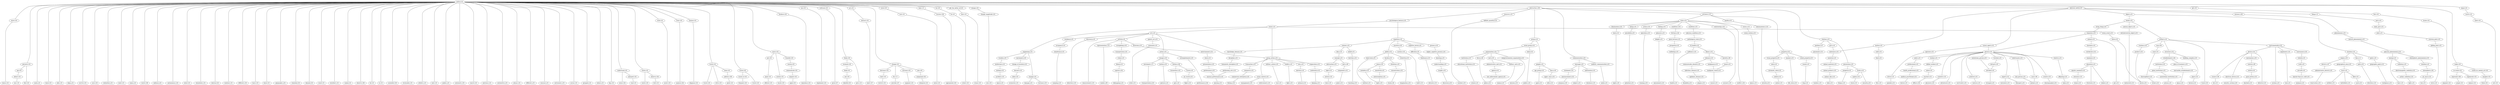 graph parent {
	"move.v.03" -- "dance.v.01" [len=1.00]
	"interpret.v.01" -- "read.v.01" [len=1.00]
	"observe.v.04" -- "bird.v.01" [len=1.00]
	"discipline.n.01" -- "humanistic_discipline.n.01" [len=1.00]
	"think.v.01" -- "see.v.05" [len=1.00]
	"scientist.n.01" -- "physicist.n.01" [len=1.00]
	"put.v.01" -- "plant.v.01" [len=1.00]
	"interact.v.01" -- "meet.v.07" [len=1.00]
	"perceive.v.01" -- "feel.v.03" [len=1.00]
	"perceive.v.01" -- "spy.v.03" [len=1.00]
	"placental.n.01" -- "livestock.n.01" [len=1.00]
	"placental.n.01" -- "rodent.n.01" [len=1.00]
	"placental.n.01" -- "aquatic_mammal.n.01" [len=1.00]
	"entity.n.01" -- "used.a.01" [len=1.00]
	"entity.n.01" -- "move.v.03" [len=1.00]
	"entity.n.01" -- "know.v.02" [len=1.00]
	"entity.n.01" -- "able.s.02" [len=1.00]
	"entity.n.01" -- "deep.a.01" [len=1.00]
	"entity.n.01" -- "survive.v.01" [len=1.00]
	"entity.n.01" -- "save.v.03" [len=1.00]
	"entity.n.01" -- "unfamiliar.a.01" [len=1.00]
	"entity.n.01" -- "meet.v.01" [len=1.00]
	"entity.n.01" -- "some.a.01" [len=1.00]
	"entity.n.01" -- "watch.v.06" [len=1.00]
	"entity.n.01" -- "military.a.02" [len=1.00]
	"entity.n.01" -- "autonomous.s.02" [len=1.00]
	"entity.n.01" -- "enter.v.01" [len=1.00]
	"entity.n.01" -- "immediate.s.01" [len=1.00]
	"entity.n.01" -- "destroy.v.02" [len=1.00]
	"entity.n.01" -- "modular.s.01" [len=1.00]
	"entity.n.01" -- "different.s.05" [len=1.00]
	"entity.n.01" -- "learn.v.02" [len=1.00]
	"entity.n.01" -- "know.v.01" [len=1.00]
	"entity.n.01" -- "geographic.a.01" [len=1.00]
	"entity.n.01" -- "remotely.r.02" [len=1.00]
	"entity.n.01" -- "densely.r.02" [len=1.00]
	"entity.n.01" -- "small.r.01" [len=1.00]
	"entity.n.01" -- "excellent.s.01" [len=1.00]
	"entity.n.01" -- "calmly.r.01" [len=1.00]
	"entity.n.01" -- "observe.v.06" [len=1.00]
	"entity.n.01" -- "be.v.01" [len=1.00]
	"entity.n.01" -- "in.r.01" [len=1.00]
	"entity.n.01" -- "assemble.v.03" [len=1.00]
	"entity.n.01" -- "invaluable.s.01" [len=1.00]
	"entity.n.01" -- "athletic.a.01" [len=1.00]
	"entity.n.01" -- "next.r.01" [len=1.00]
	"entity.n.01" -- "public.a.01" [len=1.00]
	"entity.n.01" -- "automatic.s.03" [len=1.00]
	"entity.n.01" -- "search.v.01" [len=1.00]
	"entity.n.01" -- "previous.s.01" [len=1.00]
	"entity.n.01" -- "automotive.a.01" [len=1.00]
	"entity.n.01" -- "always.r.01" [len=1.00]
	"entity.n.01" -- "different.a.01" [len=1.00]
	"entity.n.01" -- "unusual.a.01" [len=1.00]
	"entity.n.01" -- "astronomic.a.01" [len=1.00]
	"entity.n.01" -- "across.r.01" [len=1.00]
	"entity.n.01" -- "grouped.s.01" [len=1.00]
	"entity.n.01" -- "indoor.a.01" [len=1.00]
	"entity.n.01" -- "perceive.v.01" [len=1.00]
	"entity.n.01" -- "big.s.05" [len=1.00]
	"entity.n.01" -- "understand.v.01" [len=1.00]
	"entity.n.01" -- "watch.v.01" [len=1.00]
	"entity.n.01" -- "work.v.01" [len=1.00]
	"entity.n.01" -- "treat.v.03" [len=1.00]
	"entity.n.01" -- "analyze.v.01" [len=1.00]
	"entity.n.01" -- "travel.v.01" [len=1.00]
	"entity.n.01" -- "travel.v.03" [len=1.00]
	"entity.n.01" -- "move.v.02" [len=1.00]
	"entity.n.01" -- "produce.v.02" [len=1.00]
	"entity.n.01" -- "use.v.01" [len=1.00]
	"entity.n.01" -- "cultivate.v.01" [len=1.00]
	"entity.n.01" -- "think.v.03" [len=1.00]
	"entity.n.01" -- "act.v.01" [len=1.00]
	"entity.n.01" -- "change.v.01" [len=1.00]
	"entity.n.01" -- "cover.v.01" [len=1.00]
	"entity.n.01" -- "take.v.21" [len=1.00]
	"entity.n.01" -- "be.v.03" [len=1.00]
	"entity.n.01" -- "get_the_better_of.v.01" [len=1.00]
	"entity.n.01" -- "change.v.02" [len=1.00]
	"entity.n.01" -- "physical_entity.n.01" [len=1.00]
	"entity.n.01" -- "abstraction.n.06" [len=1.00]
	"entity.n.01" -- "get.v.01" [len=1.00]
	"entity.n.01" -- "make.v.03" [len=1.00]
	"entity.n.01" -- "equal.v.01" [len=1.00]
	"malignant_tumor.n.01" -- "cancer.n.01" [len=1.00]
	"path.n.03" -- "direction.n.01" [len=1.00]
	"offspring.n.01" -- "baby.n.02" [len=1.00]
	"device.n.01" -- "detector.n.01" [len=1.00]
	"device.n.01" -- "runner.n.09" [len=1.00]
	"device.n.01" -- "electrical_device.n.01" [len=1.00]
	"device.n.01" -- "mechanism.n.05" [len=1.00]
	"instrumentality.n.03" -- "system.n.01" [len=1.00]
	"instrumentality.n.03" -- "device.n.01" [len=1.00]
	"instrumentality.n.03" -- "implement.n.01" [len=1.00]
	"instrumentality.n.03" -- "conveyance.n.03" [len=1.00]
	"understand.v.01" -- "interpret.v.01" [len=1.00]
	"understand.v.01" -- "sense.v.04" [len=1.00]
	"person.n.01" -- "adventurer.n.01" [len=1.00]
	"person.n.01" -- "survivalist.n.01" [len=1.00]
	"person.n.01" -- "scientist.n.01" [len=1.00]
	"person.n.01" -- "achiever.n.01" [len=1.00]
	"person.n.01" -- "expert.n.01" [len=1.00]
	"person.n.01" -- "case.n.06" [len=1.00]
	"person.n.01" -- "creator.n.02" [len=1.00]
	"person.n.01" -- "relative.n.01" [len=1.00]
	"person.n.01" -- "unwelcome_person.n.01" [len=1.00]
	"person.n.01" -- "unfortunate.n.01" [len=1.00]
	"person.n.01" -- "traveler.n.01" [len=1.00]
	"person.n.01" -- "adult.n.01" [len=1.00]
	"person.n.01" -- "worker.n.01" [len=1.00]
	"wellbeing.n.01" -- "health.n.01" [len=1.00]
	"entree.n.02" -- "door.n.03" [len=1.00]
	"achiever.n.01" -- "natural.n.01" [len=1.00]
	"definite_quantity.n.01" -- "number.n.02" [len=1.00]
	"tract.n.01" -- "outfield.n.01" [len=1.00]
	"tract.n.01" -- "battlefield.n.01" [len=1.00]
	"tract.n.01" -- "field.n.01" [len=1.00]
	"watch.v.01" -- "observe.v.04" [len=1.00]
	"watch.v.01" -- "watch.v.03" [len=1.00]
	"fix.v.12" -- "provide.v.07" [len=1.00]
	"work.v.01" -- "assist.v.02" [len=1.00]
	"creativity.n.01" -- "imagination.n.01" [len=1.00]
	"social_station.n.01" -- "place.n.10" [len=1.00]
	"inhumaneness.n.01" -- "atrocity.n.01" [len=1.00]
	"military_unit.n.01" -- "enemy.n.01" [len=1.00]
	"election.n.01" -- "primary.n.01" [len=1.00]
	"assets.n.01" -- "security.n.02" [len=1.00]
	"assets.n.01" -- "capital.n.01" [len=1.00]
	"mercantile_establishment.n.01" -- "plaza.n.02" [len=1.00]
	"treat.v.03" -- "analyze.v.04" [len=1.00]
	"upper_class.n.01" -- "elite.n.01" [len=1.00]
	"administrative_district.n.01" -- "reservation.n.01" [len=1.00]
	"representation.n.10" -- "model.n.09" [len=1.00]
	"discovery.n.01" -- "detection.n.02" [len=1.00]
	"expert.n.01" -- "therapist.n.01" [len=1.00]
	"expert.n.01" -- "calculator.n.01" [len=1.00]
	"placement.n.01" -- "tandem.n.01" [len=1.00]
	"see.v.05" -- "identify.v.03" [len=1.00]
	"thoroughfare.n.01" -- "street.n.01" [len=1.00]
	"change.n.01" -- "increase.n.02" [len=1.00]
	"change.n.01" -- "damage.n.01" [len=1.00]
	"doctrine.n.01" -- "teaching.n.02" [len=1.00]
	"force.n.04" -- "police.n.01" [len=1.00]
	"law_enforcement_agency.n.01" -- "police.n.01" [len=1.00]
	"analyze.v.01" -- "diagnose.v.01" [len=1.00]
	"locate.v.01" -- "pinpoint.v.01" [len=1.00]
	"travel.v.01" -- "travel.v.05" [len=1.00]
	"travel.v.01" -- "drive.v.02" [len=1.00]
	"travel.v.01" -- "come.v.01" [len=1.00]
	"heavier-than-air_craft.n.01" -- "airplane.n.01" [len=1.00]
	"animal.n.01" -- "pet.n.01" [len=1.00]
	"animal.n.01" -- "chordate.n.01" [len=1.00]
	"actinic_radiation.n.01" -- "light.n.01" [len=1.00]
	"capture.n.04" -- "kidnapping.n.01" [len=1.00]
	"product.n.02" -- "movie.n.01" [len=1.00]
	"show.n.03" -- "movie.n.01" [len=1.00]
	"movement.n.11" -- "transportation.n.02" [len=1.00]
	"compound.v.05" -- "integrate.v.01" [len=1.00]
	"insight.n.03" -- "discovery.n.03" [len=1.00]
	"knowledge_domain.n.01" -- "discipline.n.01" [len=1.00]
	"runner.n.09" -- "ski.n.01" [len=1.00]
	"imagine.v.01" -- "think.v.05" [len=1.00]
	"food.n.02" -- "fish.n.02" [len=1.00]
	"motion.n.03" -- "gesture.n.01" [len=1.00]
	"dark.n.01" -- "night.n.05" [len=1.00]
	"conformity.n.02" -- "keeping.n.01" [len=1.00]
	"intruder.n.01" -- "stranger.n.01" [len=1.00]
	"accident.n.01" -- "injury.n.02" [len=1.00]
	"hindrance.n.01" -- "obstacle.n.01" [len=1.00]
	"plant.v.01" -- "afforest.v.01" [len=1.00]
	"evaluate.v.02" -- "think.v.01" [len=1.00]
	"request.v.01" -- "apply.v.03" [len=1.00]
	"detect.v.01" -- "see.v.19" [len=1.00]
	"capital.n.01" -- "stock.n.01" [len=1.00]
	"announcement.n.02" -- "program.n.05" [len=1.00]
	"unfitness.n.01" -- "disability.n.01" [len=1.00]
	"animal_skin.n.01" -- "hide.n.01" [len=1.00]
	"push_button.n.01" -- "doorbell.n.01" [len=1.00]
	"electrical_device.n.01" -- "security_system.n.02" [len=1.00]
	"geographic_point.n.01" -- "workplace.n.01" [len=1.00]
	"energy.n.01" -- "heat.n.01" [len=1.00]
	"energy.n.01" -- "radiation.n.01" [len=1.00]
	"activity.n.01" -- "measurement.n.01" [len=1.00]
	"activity.n.01" -- "representation.n.10" [len=1.00]
	"activity.n.01" -- "wrongdoing.n.02" [len=1.00]
	"activity.n.01" -- "diversion.n.01" [len=1.00]
	"travel.v.03" -- "travel.v.02" [len=1.00]
	"travel.v.03" -- "travel_to.v.01" [len=1.00]
	"nongovernmental_organization.n.01" -- "mission.n.01" [len=1.00]
	"inhabitancy.n.01" -- "camping.n.01" [len=1.00]
	"air_mass.n.01" -- "low.n.01" [len=1.00]
	"artifact.n.01" -- "track.n.03" [len=1.00]
	"artifact.n.01" -- "instrumentality.n.03" [len=1.00]
	"artifact.n.01" -- "creation.n.02" [len=1.00]
	"artifact.n.01" -- "way.n.06" [len=1.00]
	"artifact.n.01" -- "structure.n.01" [len=1.00]
	"exteroception.n.01" -- "sight.n.03" [len=1.00]
	"modality.n.03" -- "sight.n.03" [len=1.00]
	"relationship.n.03" -- "account.n.03" [len=1.00]
	"property.n.01" -- "things.n.01" [len=1.00]
	"coat.v.01" -- "metal.v.01" [len=1.00]
	"assume.v.06" -- "appropriate.v.02" [len=1.00]
	"regenerate.v.01" -- "replace.v.01" [len=1.00]
	"field.n.01" -- "yard.n.02" [len=1.00]
	"meet.v.05" -- "suit.v.01" [len=1.00]
	"medical_practitioner.n.01" -- "doctor.n.01" [len=1.00]
	"body.n.02" -- "public.n.02" [len=1.00]
	"concentration.n.05" -- "study.n.04" [len=1.00]
	"slide.n.02" -- "avalanche.n.01" [len=1.00]
	"lie.v.01" -- "orient.v.01" [len=1.00]
	"beat.v.01" -- "cream.v.02" [len=1.00]
	"educational_institution.n.01" -- "school.n.01" [len=1.00]
	"custom.n.02" -- "habit.n.01" [len=1.00]
	"move.v.02" -- "put.v.01" [len=1.00]
	"move.v.02" -- "station.v.01" [len=1.00]
	"move.v.02" -- "transfer.v.02" [len=1.00]
	"produce.v.02" -- "reproduce.v.01" [len=1.00]
	"possibility.n.02" -- "potential.n.01" [len=1.00]
	"musical_performance.n.01" -- "playing.n.01" [len=1.00]
	"auditory_communication.n.01" -- "audio.n.01" [len=1.00]
	"implement.n.01" -- "tool.n.01" [len=1.00]
	"travel_to.v.01" -- "frequent.v.02" [len=1.00]
	"limit.v.02" -- "restrict.v.01" [len=1.00]
	"social_control.n.01" -- "enforcement.n.01" [len=1.00]
	"social_control.n.01" -- "management.n.01" [len=1.00]
	"use.v.01" -- "implement.v.01" [len=1.00]
	"address.v.09" -- "greet.v.01" [len=1.00]
	"gliding_joint.n.01" -- "wrist.n.01" [len=1.00]
	"epidemic_disease.n.01" -- "plague.n.01" [len=1.00]
	"yellow.n.01" -- "amber.n.01" [len=1.00]
	"command.n.01" -- "order.n.01" [len=1.00]
	"extraterrestrial_object.n.01" -- "meteoroid.n.01" [len=1.00]
	"cultivate.v.01" -- "grow.v.07" [len=1.00]
	"case.n.06" -- "patient.n.01" [len=1.00]
	"sick_person.n.01" -- "patient.n.01" [len=1.00]
	"cetacean.n.01" -- "whale.n.02" [len=1.00]
	"think.v.03" -- "give.v.10" [len=1.00]
	"think.v.03" -- "evaluate.v.02" [len=1.00]
	"age_group.n.01" -- "aged.n.01" [len=1.00]
	"increase.v.02" -- "augment.v.01" [len=1.00]
	"creator.n.02" -- "choreographer.n.01" [len=1.00]
	"plant.n.01" -- "factory.n.01" [len=1.00]
	"commercial_enterprise.n.02" -- "fishing.n.02" [len=1.00]
	"act.v.01" -- "interact.v.01" [len=1.00]
	"driver.n.01" -- "speeder.n.01" [len=1.00]
	"mariner.n.01" -- "officer.n.04" [len=1.00]
	"military_action.n.01" -- "war.n.01" [len=1.00]
	"message.n.02" -- "subject.n.01" [len=1.00]
	"message.n.02" -- "information.n.01" [len=1.00]
	"message.n.02" -- "statement.n.01" [len=1.00]
	"station.v.01" -- "locate.v.03" [len=1.00]
	"change_magnitude.v.01" -- "size.v.03" [len=1.00]
	"accomplishment.n.01" -- "performance.n.04" [len=1.00]
	"manner.n.01" -- "life_style.n.01" [len=1.00]
	"operation.n.01" -- "running.n.03" [len=1.00]
	"information.n.01" -- "database.n.01" [len=1.00]
	"delight.n.01" -- "amusement.n.01" [len=1.00]
	"correctional_institution.n.01" -- "prison.n.01" [len=1.00]
	"represent.v.09" -- "graph.v.01" [len=1.00]
	"locomotion.n.02" -- "gait.n.02" [len=1.00]
	"conflict.n.01" -- "fight.n.02" [len=1.00]
	"state.n.02" -- "conflict.n.04" [len=1.00]
	"state.n.02" -- "relationship.n.03" [len=1.00]
	"state.n.02" -- "status.n.01" [len=1.00]
	"state.n.02" -- "illumination.n.02" [len=1.00]
	"state.n.02" -- "being.n.01" [len=1.00]
	"state.n.02" -- "action.n.02" [len=1.00]
	"state.n.02" -- "feeling.n.01" [len=1.00]
	"state.n.02" -- "condition.n.03" [len=1.00]
	"state.n.02" -- "condition.n.01" [len=1.00]
	"component.n.01" -- "point.n.01" [len=1.00]
	"know-how.n.01" -- "method.n.01" [len=1.00]
	"air_travel.n.01" -- "flight.n.02" [len=1.00]
	"sound.n.01" -- "ring.n.01" [len=1.00]
	"mammal.n.01" -- "placental.n.01" [len=1.00]
	"malignancy.n.01" -- "malignant_tumor.n.01" [len=1.00]
	"tumor.n.01" -- "malignant_tumor.n.01" [len=1.00]
	"line.n.11" -- "path.n.03" [len=1.00]
	"relative.n.01" -- "offspring.n.01" [len=1.00]
	"causal_agent.n.01" -- "person.n.01" [len=1.00]
	"causal_agent.n.01" -- "operator.n.02" [len=1.00]
	"organism.n.01" -- "person.n.01" [len=1.00]
	"organism.n.01" -- "animal.n.01" [len=1.00]
	"prosperity.n.02" -- "wellbeing.n.01" [len=1.00]
	"right.n.01" -- "entree.n.02" [len=1.00]
	"measure.n.02" -- "definite_quantity.n.01" [len=1.00]
	"geographical_area.n.01" -- "tract.n.01" [len=1.00]
	"change.v.01" -- "fix.v.12" [len=1.00]
	"change.v.01" -- "increase.v.02" [len=1.00]
	"change.v.01" -- "mix.v.05" [len=1.00]
	"change.v.01" -- "decrease.v.02" [len=1.00]
	"ability.n.02" -- "creativity.n.01" [len=1.00]
	"ability.n.02" -- "know-how.n.01" [len=1.00]
	"ability.n.02" -- "faculty.n.01" [len=1.00]
	"status.n.01" -- "social_station.n.01" [len=1.00]
	"quality.n.01" -- "inhumaneness.n.01" [len=1.00]
	"unit.n.03" -- "military_unit.n.01" [len=1.00]
	"unit.n.03" -- "administrative_unit.n.01" [len=1.00]
	"vote.n.02" -- "election.n.01" [len=1.00]
	"possession.n.02" -- "assets.n.01" [len=1.00]
	"possession.n.02" -- "property.n.01" [len=1.00]
	"place_of_business.n.01" -- "mercantile_establishment.n.01" [len=1.00]
	"class.n.03" -- "upper_class.n.01" [len=1.00]
	"district.n.01" -- "administrative_district.n.01" [len=1.00]
	"act.n.02" -- "discovery.n.01" [len=1.00]
	"act.n.02" -- "activity.n.01" [len=1.00]
	"act.n.02" -- "group_action.n.01" [len=1.00]
	"act.n.02" -- "speech_act.n.01" [len=1.00]
	"act.n.02" -- "action.n.01" [len=1.00]
	"act.n.02" -- "residency.n.01" [len=1.00]
	"position.n.07" -- "placement.n.01" [len=1.00]
	"road.n.01" -- "thoroughfare.n.01" [len=1.00]
	"happening.n.01" -- "change.n.01" [len=1.00]
	"happening.n.01" -- "trouble.n.03" [len=1.00]
	"happening.n.01" -- "movement.n.03" [len=1.00]
	"belief.n.01" -- "doctrine.n.01" [len=1.00]
	"organization.n.01" -- "force.n.04" [len=1.00]
	"organization.n.01" -- "nongovernmental_organization.n.01" [len=1.00]
	"organization.n.01" -- "unit.n.03" [len=1.00]
	"organization.n.01" -- "institution.n.01" [len=1.00]
	"agency.n.01" -- "law_enforcement_agency.n.01" [len=1.00]
	"find.v.03" -- "locate.v.01" [len=1.00]
	"aircraft.n.01" -- "heavier-than-air_craft.n.01" [len=1.00]
	"electromagnetic_radiation.n.01" -- "actinic_radiation.n.01" [len=1.00]
	"felony.n.01" -- "capture.n.04" [len=1.00]
	"creation.n.02" -- "product.n.02" [len=1.00]
	"social_event.n.01" -- "show.n.03" [len=1.00]
	"change.n.03" -- "movement.n.11" [len=1.00]
	"change.n.03" -- "motion.n.03" [len=1.00]
	"change.n.03" -- "motion.n.06" [len=1.00]
	"mix.v.05" -- "compound.v.05" [len=1.00]
	"understanding.n.01" -- "insight.n.03" [len=1.00]
	"content.n.05" -- "knowledge_domain.n.01" [len=1.00]
	"content.n.05" -- "belief.n.01" [len=1.00]
	"content.n.05" -- "idea.n.01" [len=1.00]
	"create_by_mental_act.v.01" -- "imagine.v.01" [len=1.00]
	"solid.n.01" -- "food.n.02" [len=1.00]
	"illumination.n.02" -- "dark.n.01" [len=1.00]
	"cooperation.n.01" -- "conformity.n.02" [len=1.00]
	"entrant.n.03" -- "intruder.n.01" [len=1.00]
	"unwelcome_person.n.01" -- "intruder.n.01" [len=1.00]
	"mishap.n.02" -- "accident.n.01" [len=1.00]
	"difficulty.n.02" -- "hindrance.n.01" [len=1.00]
	"communicate.v.01" -- "request.v.01" [len=1.00]
	"spy.v.03" -- "detect.v.01" [len=1.00]
	"statement.n.01" -- "announcement.n.02" [len=1.00]
	"ill_health.n.01" -- "unfitness.n.01" [len=1.00]
	"ill_health.n.01" -- "illness.n.01" [len=1.00]
	"animal_product.n.01" -- "animal_skin.n.01" [len=1.00]
	"switch.n.01" -- "push_button.n.01" [len=1.00]
	"point.n.02" -- "geographic_point.n.01" [len=1.00]
	"physical_phenomenon.n.01" -- "energy.n.01" [len=1.00]
	"physical_phenomenon.n.01" -- "atmospheric_phenomenon.n.01" [len=1.00]
	"occupancy.n.01" -- "inhabitancy.n.01" [len=1.00]
	"atmosphere.n.04" -- "air_mass.n.01" [len=1.00]
	"whole.n.02" -- "artifact.n.01" [len=1.00]
	"whole.n.02" -- "natural_object.n.01" [len=1.00]
	"whole.n.02" -- "living_thing.n.01" [len=1.00]
	"sensitivity.n.01" -- "exteroception.n.01" [len=1.00]
	"sense.n.03" -- "modality.n.03" [len=1.00]
	"sense.n.03" -- "sensitivity.n.01" [len=1.00]
	"cover.v.01" -- "coat.v.01" [len=1.00]
	"take.v.21" -- "assume.v.06" [len=1.00]
	"re-create.v.01" -- "regenerate.v.01" [len=1.00]
	"re-create.v.01" -- "represent.v.09" [len=1.00]
	"match.v.01" -- "meet.v.05" [len=1.00]
	"health_professional.n.01" -- "medical_practitioner.n.01" [len=1.00]
	"social_group.n.01" -- "body.n.02" [len=1.00]
	"social_group.n.01" -- "organization.n.01" [len=1.00]
	"attention.n.05" -- "concentration.n.05" [len=1.00]
	"descent.n.01" -- "slide.n.02" [len=1.00]
	"be.v.03" -- "lie.v.01" [len=1.00]
	"get_the_better_of.v.01" -- "beat.v.01" [len=1.00]
	"institution.n.01" -- "educational_institution.n.01" [len=1.00]
	"practice.n.05" -- "custom.n.02" [len=1.00]
	"being.n.01" -- "possibility.n.02" [len=1.00]
	"performance.n.02" -- "musical_performance.n.01" [len=1.00]
	"performing_arts.n.01" -- "musical_performance.n.01" [len=1.00]
	"communication.n.02" -- "auditory_communication.n.01" [len=1.00]
	"communication.n.02" -- "message.n.02" [len=1.00]
	"decrease.v.02" -- "limit.v.02" [len=1.00]
	"group_action.n.01" -- "social_control.n.01" [len=1.00]
	"group_action.n.01" -- "military_action.n.01" [len=1.00]
	"group_action.n.01" -- "conflict.n.01" [len=1.00]
	"group_action.n.01" -- "vote.n.02" [len=1.00]
	"group_action.n.01" -- "cooperation.n.01" [len=1.00]
	"group_action.n.01" -- "transaction.n.01" [len=1.00]
	"come.v.01" -- "address.v.09" [len=1.00]
	"synovial_joint.n.01" -- "gliding_joint.n.01" [len=1.00]
	"infectious_disease.n.01" -- "epidemic_disease.n.01" [len=1.00]
	"chromatic_color.n.01" -- "yellow.n.01" [len=1.00]
	"speech_act.n.01" -- "command.n.01" [len=1.00]
	"natural_object.n.01" -- "extraterrestrial_object.n.01" [len=1.00]
	"unfortunate.n.01" -- "sick_person.n.01" [len=1.00]
	"aquatic_mammal.n.01" -- "cetacean.n.01" [len=1.00]
	"people.n.01" -- "age_group.n.01" [len=1.00]
	"people.n.01" -- "class.n.03" [len=1.00]
	"building_complex.n.01" -- "plant.n.01" [len=1.00]
	"commerce.n.01" -- "commercial_enterprise.n.02" [len=1.00]
	"operator.n.02" -- "driver.n.01" [len=1.00]
	"sailor.n.01" -- "mariner.n.01" [len=1.00]
	"change.v.02" -- "change_magnitude.v.01" [len=1.00]
	"action.n.01" -- "accomplishment.n.01" [len=1.00]
	"action.n.01" -- "change.n.03" [len=1.00]
	"property.n.02" -- "manner.n.01" [len=1.00]
	"property.n.02" -- "sound_property.n.01" [len=1.00]
	"property.n.02" -- "visual_property.n.01" [len=1.00]
	"action.n.02" -- "operation.n.01" [len=1.00]
	"pleasure.n.01" -- "delight.n.01" [len=1.00]
	"penal_institution.n.01" -- "correctional_institution.n.01" [len=1.00]
	"motion.n.06" -- "locomotion.n.02" [len=1.00]
	"motion.n.06" -- "travel.n.01" [len=1.00]
	"attribute.n.02" -- "state.n.02" [len=1.00]
	"attribute.n.02" -- "quality.n.01" [len=1.00]
	"attribute.n.02" -- "property.n.02" [len=1.00]
	"part.n.09" -- "component.n.01" [len=1.00]
	"travel.n.01" -- "air_travel.n.01" [len=1.00]
	"sound_property.n.01" -- "sound.n.01" [len=1.00]
	"vertebrate.n.01" -- "mammal.n.01" [len=1.00]
	"disease.n.01" -- "malignancy.n.01" [len=1.00]
	"disease.n.01" -- "communicable_disease.n.01" [len=1.00]
	"growth.n.06" -- "tumor.n.01" [len=1.00]
	"location.n.01" -- "line.n.11" [len=1.00]
	"location.n.01" -- "point.n.02" [len=1.00]
	"location.n.01" -- "region.n.03" [len=1.00]
	"physical_entity.n.01" -- "causal_agent.n.01" [len=1.00]
	"physical_entity.n.01" -- "matter.n.03" [len=1.00]
	"physical_entity.n.01" -- "object.n.01" [len=1.00]
	"physical_entity.n.01" -- "process.n.06" [len=1.00]
	"physical_entity.n.01" -- "thing.n.12" [len=1.00]
	"living_thing.n.01" -- "organism.n.01" [len=1.00]
	"good_fortune.n.01" -- "prosperity.n.02" [len=1.00]
	"abstraction.n.01" -- "right.n.01" [len=1.00]
	"abstraction.n.06" -- "measure.n.02" [len=1.00]
	"abstraction.n.06" -- "communication.n.02" [len=1.00]
	"abstraction.n.06" -- "attribute.n.02" [len=1.00]
	"abstraction.n.06" -- "relation.n.01" [len=1.00]
	"abstraction.n.06" -- "group.n.01" [len=1.00]
	"abstraction.n.06" -- "psychological_feature.n.01" [len=1.00]
	"region.n.03" -- "geographical_area.n.01" [len=1.00]
	"region.n.03" -- "district.n.01" [len=1.00]
	"cognition.n.01" -- "ability.n.02" [len=1.00]
	"cognition.n.01" -- "content.n.05" [len=1.00]
	"cognition.n.01" -- "practice.n.05" [len=1.00]
	"cognition.n.01" -- "cognitive_factor.n.01" [len=1.00]
	"cognition.n.01" -- "process.n.02" [len=1.00]
	"relation.n.01" -- "possession.n.02" [len=1.00]
	"relation.n.01" -- "position.n.07" [len=1.00]
	"relation.n.01" -- "part.n.01" [len=1.00]
	"establishment.n.04" -- "place_of_business.n.01" [len=1.00]
	"establishment.n.04" -- "institution.n.02" [len=1.00]
	"event.n.01" -- "act.n.02" [len=1.00]
	"event.n.01" -- "happening.n.01" [len=1.00]
	"event.n.01" -- "social_event.n.01" [len=1.00]
	"event.n.01" -- "group_action.n.01" [len=1.00]
	"way.n.06" -- "road.n.01" [len=1.00]
	"administrative_unit.n.01" -- "agency.n.01" [len=1.00]
	"get.v.01" -- "find.v.03" [len=1.00]
	"craft.n.02" -- "aircraft.n.01" [len=1.00]
	"radiation.n.01" -- "electromagnetic_radiation.n.01" [len=1.00]
	"crime.n.01" -- "felony.n.01" [len=1.00]
	"knowing.n.01" -- "understanding.n.01" [len=1.00]
	"make.v.03" -- "create_by_mental_act.v.01" [len=1.00]
	"make.v.03" -- "re-create.v.01" [len=1.00]
	"matter.n.03" -- "solid.n.01" [len=1.00]
	"matter.n.03" -- "substance.n.01" [len=1.00]
	"traveler.n.01" -- "entrant.n.03" [len=1.00]
	"misfortune.n.01" -- "mishap.n.02" [len=1.00]
	"cognitive_factor.n.01" -- "difficulty.n.02" [len=1.00]
	"convey.v.03" -- "communicate.v.01" [len=1.00]
	"pathological_state.n.01" -- "ill_health.n.01" [len=1.00]
	"animal_material.n.01" -- "animal_product.n.01" [len=1.00]
	"control.n.09" -- "switch.n.01" [len=1.00]
	"natural_phenomenon.n.01" -- "physical_phenomenon.n.01" [len=1.00]
	"residency.n.01" -- "occupancy.n.01" [len=1.00]
	"weather.n.01" -- "atmosphere.n.04" [len=1.00]
	"object.n.01" -- "whole.n.02" [len=1.00]
	"object.n.01" -- "location.n.01" [len=1.00]
	"faculty.n.01" -- "sense.n.03" [len=1.00]
	"faculty.n.01" -- "attention.n.05" [len=1.00]
	"equal.v.01" -- "match.v.01" [len=1.00]
	"professional.n.01" -- "health_professional.n.01" [len=1.00]
	"group.n.01" -- "social_group.n.01" [len=1.00]
	"group.n.01" -- "people.n.01" [len=1.00]
	"change_of_location.n.01" -- "descent.n.01" [len=1.00]
	"presentation.n.02" -- "performance.n.02" [len=1.00]
	"humanistic_discipline.n.01" -- "performing_arts.n.01" [len=1.00]
	"joint.n.01" -- "synovial_joint.n.01" [len=1.00]
	"communicable_disease.n.01" -- "infectious_disease.n.01" [len=1.00]
	"color.n.01" -- "chromatic_color.n.01" [len=1.00]
	"structure.n.01" -- "building_complex.n.01" [len=1.00]
	"structure.n.01" -- "establishment.n.04" [len=1.00]
	"transaction.n.01" -- "commerce.n.01" [len=1.00]
	"skilled_worker.n.01" -- "sailor.n.01" [len=1.00]
	"feeling.n.01" -- "pleasure.n.01" [len=1.00]
	"institution.n.02" -- "penal_institution.n.01" [len=1.00]
	"concept.n.01" -- "part.n.09" [len=1.00]
	"concept.n.01" -- "abstraction.n.01" [len=1.00]
	"chordate.n.01" -- "vertebrate.n.01" [len=1.00]
	"illness.n.01" -- "disease.n.01" [len=1.00]
	"illness.n.01" -- "growth.n.06" [len=1.00]
	"fortune.n.04" -- "good_fortune.n.01" [len=1.00]
	"psychological_feature.n.01" -- "cognition.n.01" [len=1.00]
	"psychological_feature.n.01" -- "event.n.01" [len=1.00]
	"vehicle.n.01" -- "craft.n.02" [len=1.00]
	"transgression.n.01" -- "crime.n.01" [len=1.00]
	"higher_cognitive_process.n.01" -- "knowing.n.01" [len=1.00]
	"trouble.n.03" -- "misfortune.n.01" [len=1.00]
	"transfer.v.02" -- "convey.v.03" [len=1.00]
	"physical_condition.n.01" -- "pathological_state.n.01" [len=1.00]
	"material.n.01" -- "animal_material.n.01" [len=1.00]
	"mechanism.n.05" -- "control.n.09" [len=1.00]
	"phenomenon.n.01" -- "natural_phenomenon.n.01" [len=1.00]
	"atmospheric_phenomenon.n.01" -- "weather.n.01" [len=1.00]
	"adult.n.01" -- "professional.n.01" [len=1.00]
	"movement.n.03" -- "change_of_location.n.01" [len=1.00]
	"show.n.01" -- "presentation.n.02" [len=1.00]
	"body_part.n.01" -- "joint.n.01" [len=1.00]
	"visual_property.n.01" -- "color.n.01" [len=1.00]
	"worker.n.01" -- "skilled_worker.n.01" [len=1.00]
	"idea.n.01" -- "concept.n.01" [len=1.00]
	"condition.n.03" -- "fortune.n.04" [len=1.00]
	"conveyance.n.03" -- "vehicle.n.01" [len=1.00]
	"wrongdoing.n.02" -- "transgression.n.01" [len=1.00]
	"process.n.02" -- "higher_cognitive_process.n.01" [len=1.00]
	"condition.n.01" -- "physical_condition.n.01" [len=1.00]
	"substance.n.01" -- "material.n.01" [len=1.00]
	"process.n.06" -- "phenomenon.n.01" [len=1.00]
	"entertainment.n.01" -- "show.n.01" [len=1.00]
	"part.n.03" -- "body_part.n.01" [len=1.00]
	"part.n.01" -- "substance.n.01" [len=1.00]
	"diversion.n.01" -- "entertainment.n.01" [len=1.00]
	"thing.n.12" -- "part.n.03" [len=1.00]
	subgraph child {
		rank=same
		"livestock.n.01"
		"used.a.01"
		"cancer.n.01"
		"know.v.02"
		"direction.n.01"
		"baby.n.02"
		"detector.n.01"
		"able.s.02"
		"system.n.01"
		"deep.a.01"
		"read.v.01"
		"adventurer.n.01"
		"survivalist.n.01"
		"health.n.01"
		"door.n.03"
		"survive.v.01"
		"natural.n.01"
		"number.n.02"
		"outfield.n.01"
		"save.v.03"
		"provide.v.07"
		"unfamiliar.a.01"
		"assist.v.02"
		"imagination.n.01"
		"place.n.10"
		"atrocity.n.01"
		"meet.v.01"
		"some.a.01"
		"watch.v.06"
		"meet.v.07"
		"battlefield.n.01"
		"enemy.n.01"
		"primary.n.01"
		"security.n.02"
		"plaza.n.02"
		"analyze.v.04"
		"elite.n.01"
		"reservation.n.01"
		"model.n.09"
		"detection.n.02"
		"military.a.02"
		"therapist.n.01"
		"tandem.n.01"
		"identify.v.03"
		"street.n.01"
		"autonomous.s.02"
		"rodent.n.01"
		"increase.n.02"
		"teaching.n.02"
		"enter.v.01"
		"police.n.01"
		"diagnose.v.01"
		"calculator.n.01"
		"immediate.s.01"
		"destroy.v.02"
		"pinpoint.v.01"
		"travel.v.05"
		"airplane.n.01"
		"modular.s.01"
		"pet.n.01"
		"light.n.01"
		"kidnapping.n.01"
		"movie.n.01"
		"different.s.05"
		"transportation.n.02"
		"integrate.v.01"
		"learn.v.02"
		"discovery.n.03"
		"know.v.01"
		"sense.v.04"
		"geographic.a.01"
		"ski.n.01"
		"think.v.05"
		"fish.n.02"
		"gesture.n.01"
		"drive.v.02"
		"night.n.05"
		"keeping.n.01"
		"remotely.r.02"
		"stranger.n.01"
		"injury.n.02"
		"obstacle.n.01"
		"damage.n.01"
		"densely.r.02"
		"small.r.01"
		"afforest.v.01"
		"excellent.s.01"
		"apply.v.03"
		"see.v.19"
		"stock.n.01"
		"program.n.05"
		"disability.n.01"
		"hide.n.01"
		"calmly.r.01"
		"doorbell.n.01"
		"security_system.n.02"
		"workplace.n.01"
		"heat.n.01"
		"observe.v.06"
		"measurement.n.01"
		"travel.v.02"
		"mission.n.01"
		"physicist.n.01"
		"camping.n.01"
		"be.v.01"
		"low.n.01"
		"track.n.03"
		"sight.n.03"
		"account.n.03"
		"in.r.01"
		"things.n.01"
		"metal.v.01"
		"assemble.v.03"
		"appropriate.v.02"
		"replace.v.01"
		"watch.v.03"
		"yard.n.02"
		"suit.v.01"
		"doctor.n.01"
		"public.n.02"
		"study.n.04"
		"avalanche.n.01"
		"orient.v.01"
		"cream.v.02"
		"school.n.01"
		"habit.n.01"
		"reproduce.v.01"
		"potential.n.01"
		"playing.n.01"
		"audio.n.01"
		"tool.n.01"
		"frequent.v.02"
		"restrict.v.01"
		"invaluable.s.01"
		"enforcement.n.01"
		"implement.v.01"
		"greet.v.01"
		"wrist.n.01"
		"plague.n.01"
		"athletic.a.01"
		"amber.n.01"
		"order.n.01"
		"meteoroid.n.01"
		"grow.v.07"
		"bird.v.01"
		"patient.n.01"
		"whale.n.02"
		"give.v.10"
		"next.r.01"
		"aged.n.01"
		"feel.v.03"
		"public.a.01"
		"dance.v.01"
		"automatic.s.03"
		"augment.v.01"
		"search.v.01"
		"previous.s.01"
		"choreographer.n.01"
		"automotive.a.01"
		"factory.n.01"
		"always.r.01"
		"different.a.01"
		"fishing.n.02"
		"unusual.a.01"
		"speeder.n.01"
		"officer.n.04"
		"war.n.01"
		"astronomic.a.01"
		"subject.n.01"
		"across.r.01"
		"locate.v.03"
		"size.v.03"
		"grouped.s.01"
		"performance.n.04"
		"indoor.a.01"
		"life_style.n.01"
		"running.n.03"
		"database.n.01"
		"amusement.n.01"
		"prison.n.01"
		"graph.v.01"
		"gait.n.02"
		"fight.n.02"
		"conflict.n.04"
		"point.n.01"
		"method.n.01"
		"flight.n.02"
		"ring.n.01"
		"management.n.01"
		"big.s.05"
	}
}
